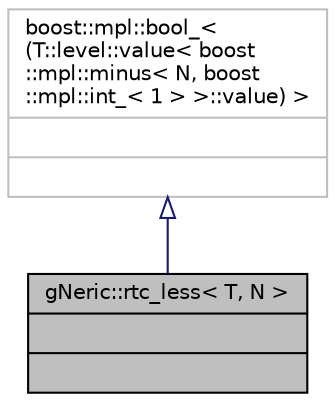 digraph "gNeric::rtc_less&lt; T, N &gt;"
{
 // INTERACTIVE_SVG=YES
  bgcolor="transparent";
  edge [fontname="Helvetica",fontsize="10",labelfontname="Helvetica",labelfontsize="10"];
  node [fontname="Helvetica",fontsize="10",shape=record];
  Node1 [label="{gNeric::rtc_less\< T, N \>\n||}",height=0.2,width=0.4,color="black", fillcolor="grey75", style="filled", fontcolor="black"];
  Node2 -> Node1 [dir="back",color="midnightblue",fontsize="10",style="solid",arrowtail="onormal",fontname="Helvetica"];
  Node2 [label="{boost::mpl::bool_\<\l(T::level::value\< boost\l::mpl::minus\< N, boost\l::mpl::int_\< 1 \> \>::value) \>\n||}",height=0.2,width=0.4,color="grey75"];
}
